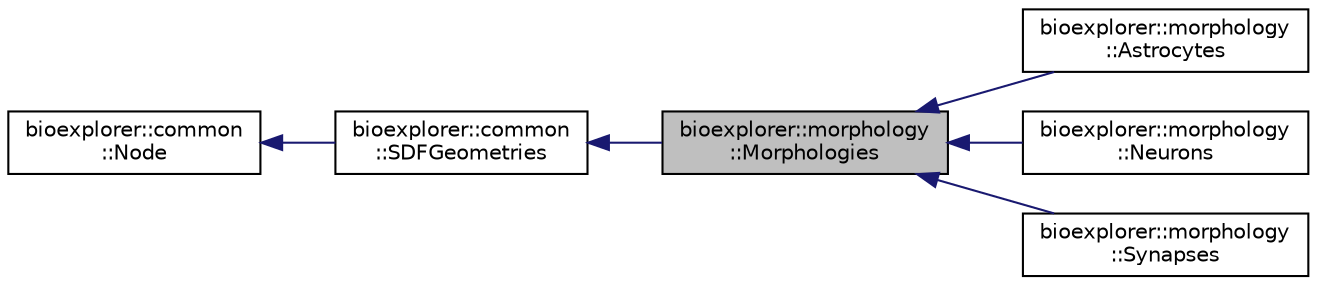 digraph "bioexplorer::morphology::Morphologies"
{
 // LATEX_PDF_SIZE
  edge [fontname="Helvetica",fontsize="10",labelfontname="Helvetica",labelfontsize="10"];
  node [fontname="Helvetica",fontsize="10",shape=record];
  rankdir="LR";
  Node1 [label="bioexplorer::morphology\l::Morphologies",height=0.2,width=0.4,color="black", fillcolor="grey75", style="filled", fontcolor="black",tooltip="The Morphologies class."];
  Node2 -> Node1 [dir="back",color="midnightblue",fontsize="10",style="solid",fontname="Helvetica"];
  Node2 [label="bioexplorer::common\l::SDFGeometries",height=0.2,width=0.4,color="black", fillcolor="white", style="filled",URL="$d1/d1c/classbioexplorer_1_1common_1_1SDFGeometries.html",tooltip="The SDFGeometries abstract class is used as a parent to any assembly that potentially requires the si..."];
  Node3 -> Node2 [dir="back",color="midnightblue",fontsize="10",style="solid",fontname="Helvetica"];
  Node3 [label="bioexplorer::common\l::Node",height=0.2,width=0.4,color="black", fillcolor="white", style="filled",URL="$d7/d93/classbioexplorer_1_1common_1_1Node.html",tooltip="The Node class."];
  Node1 -> Node4 [dir="back",color="midnightblue",fontsize="10",style="solid",fontname="Helvetica"];
  Node4 [label="bioexplorer::morphology\l::Astrocytes",height=0.2,width=0.4,color="black", fillcolor="white", style="filled",URL="$d2/d3a/classbioexplorer_1_1morphology_1_1Astrocytes.html",tooltip=" "];
  Node1 -> Node5 [dir="back",color="midnightblue",fontsize="10",style="solid",fontname="Helvetica"];
  Node5 [label="bioexplorer::morphology\l::Neurons",height=0.2,width=0.4,color="black", fillcolor="white", style="filled",URL="$d1/d39/classbioexplorer_1_1morphology_1_1Neurons.html",tooltip=" "];
  Node1 -> Node6 [dir="back",color="midnightblue",fontsize="10",style="solid",fontname="Helvetica"];
  Node6 [label="bioexplorer::morphology\l::Synapses",height=0.2,width=0.4,color="black", fillcolor="white", style="filled",URL="$da/d10/classbioexplorer_1_1morphology_1_1Synapses.html",tooltip=" "];
}
